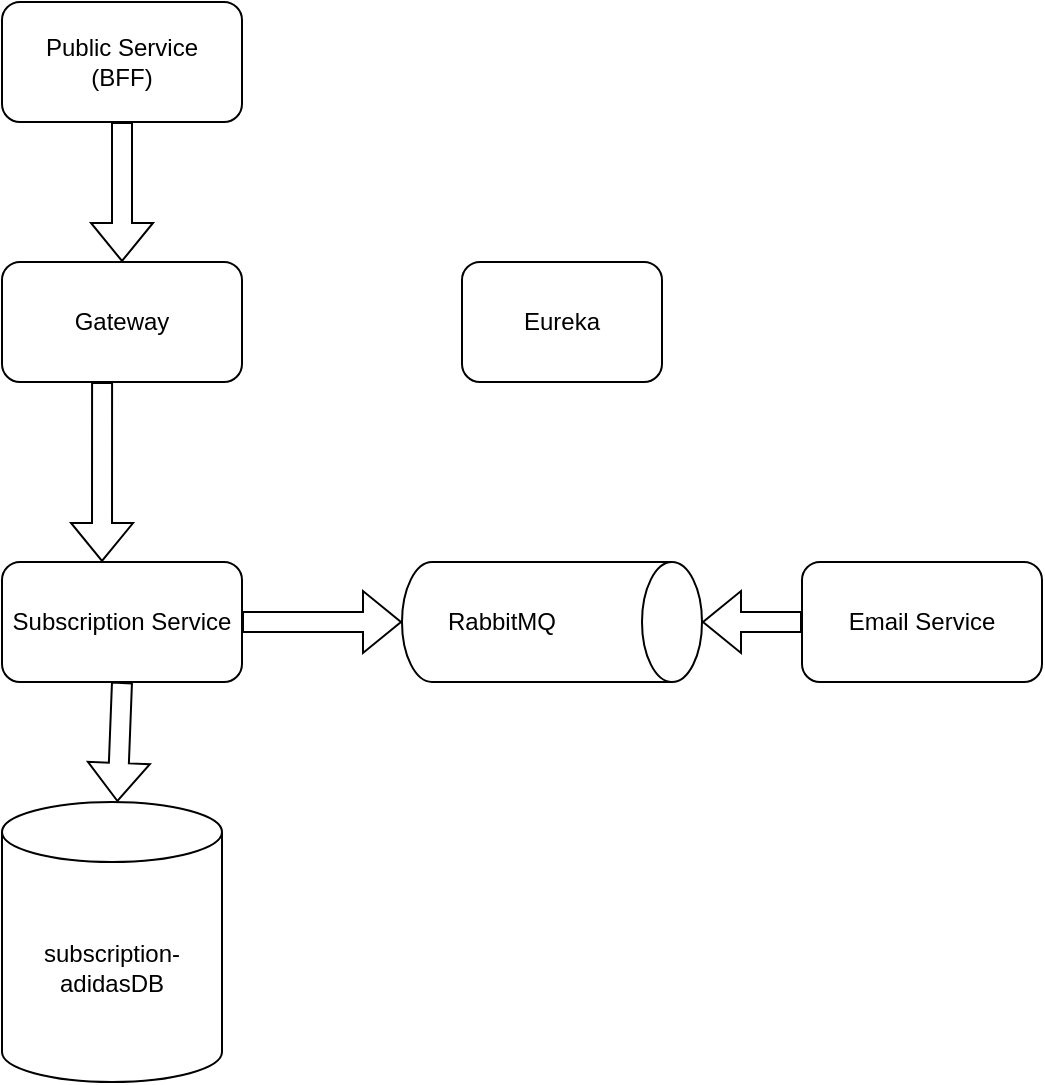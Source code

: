 <mxfile version="16.5.2" type="github">
  <diagram id="0Ud8t94oXoK0_suaDVSE" name="Page-1">
    <mxGraphModel dx="1054" dy="839" grid="1" gridSize="10" guides="1" tooltips="1" connect="1" arrows="1" fold="1" page="1" pageScale="1" pageWidth="850" pageHeight="1100" math="0" shadow="0">
      <root>
        <mxCell id="0" />
        <mxCell id="1" parent="0" />
        <mxCell id="Ep602I1Flr8ZqDiZRVQu-1" value="Public Service&lt;br&gt;(BFF)" style="rounded=1;whiteSpace=wrap;html=1;" parent="1" vertex="1">
          <mxGeometry x="280" y="40" width="120" height="60" as="geometry" />
        </mxCell>
        <mxCell id="Ep602I1Flr8ZqDiZRVQu-2" value="Gateway" style="rounded=1;whiteSpace=wrap;html=1;" parent="1" vertex="1">
          <mxGeometry x="280" y="170" width="120" height="60" as="geometry" />
        </mxCell>
        <mxCell id="Ep602I1Flr8ZqDiZRVQu-3" value="Subscription Service" style="rounded=1;whiteSpace=wrap;html=1;" parent="1" vertex="1">
          <mxGeometry x="280" y="320" width="120" height="60" as="geometry" />
        </mxCell>
        <mxCell id="Ep602I1Flr8ZqDiZRVQu-4" value="" style="shape=cylinder3;boundedLbl=1;backgroundOutline=1;size=15;rotation=90;resizable=1;portConstraintRotation=0;metaEdit=0;html=1;labelBorderColor=none;whiteSpace=wrap;labelPosition=center;verticalLabelPosition=middle;align=center;verticalAlign=middle;" parent="1" vertex="1">
          <mxGeometry x="525" y="275" width="60" height="150" as="geometry" />
        </mxCell>
        <mxCell id="Ep602I1Flr8ZqDiZRVQu-5" value="RabbitMQ" style="text;html=1;strokeColor=none;fillColor=none;align=center;verticalAlign=middle;whiteSpace=wrap;rounded=0;labelBorderColor=none;" parent="1" vertex="1">
          <mxGeometry x="500" y="335" width="60" height="30" as="geometry" />
        </mxCell>
        <mxCell id="Ep602I1Flr8ZqDiZRVQu-6" value="Email Service&lt;br&gt;" style="rounded=1;whiteSpace=wrap;html=1;labelBorderColor=none;" parent="1" vertex="1">
          <mxGeometry x="680" y="320" width="120" height="60" as="geometry" />
        </mxCell>
        <mxCell id="Ep602I1Flr8ZqDiZRVQu-7" value="" style="shape=flexArrow;endArrow=classic;html=1;rounded=0;exitX=0;exitY=0.5;exitDx=0;exitDy=0;" parent="1" source="Ep602I1Flr8ZqDiZRVQu-6" target="Ep602I1Flr8ZqDiZRVQu-4" edge="1">
          <mxGeometry width="50" height="50" relative="1" as="geometry">
            <mxPoint x="585" y="400" as="sourcePoint" />
            <mxPoint x="610" y="200" as="targetPoint" />
          </mxGeometry>
        </mxCell>
        <mxCell id="Ep602I1Flr8ZqDiZRVQu-8" value="" style="shape=flexArrow;endArrow=classic;html=1;rounded=0;exitX=1;exitY=0.5;exitDx=0;exitDy=0;entryX=0.5;entryY=1;entryDx=0;entryDy=0;entryPerimeter=0;" parent="1" source="Ep602I1Flr8ZqDiZRVQu-3" target="Ep602I1Flr8ZqDiZRVQu-4" edge="1">
          <mxGeometry width="50" height="50" relative="1" as="geometry">
            <mxPoint x="430" y="450" as="sourcePoint" />
            <mxPoint x="480" y="400" as="targetPoint" />
          </mxGeometry>
        </mxCell>
        <mxCell id="Ep602I1Flr8ZqDiZRVQu-9" value="" style="shape=flexArrow;endArrow=classic;html=1;rounded=0;exitX=0.5;exitY=1;exitDx=0;exitDy=0;entryX=0.5;entryY=0;entryDx=0;entryDy=0;" parent="1" source="Ep602I1Flr8ZqDiZRVQu-1" target="Ep602I1Flr8ZqDiZRVQu-2" edge="1">
          <mxGeometry width="50" height="50" relative="1" as="geometry">
            <mxPoint x="450" y="110" as="sourcePoint" />
            <mxPoint x="500" y="60" as="targetPoint" />
          </mxGeometry>
        </mxCell>
        <mxCell id="Ep602I1Flr8ZqDiZRVQu-10" value="" style="shape=flexArrow;endArrow=classic;html=1;rounded=0;exitX=0.417;exitY=1;exitDx=0;exitDy=0;exitPerimeter=0;" parent="1" source="Ep602I1Flr8ZqDiZRVQu-2" edge="1">
          <mxGeometry width="50" height="50" relative="1" as="geometry">
            <mxPoint x="170" y="350" as="sourcePoint" />
            <mxPoint x="330" y="320" as="targetPoint" />
          </mxGeometry>
        </mxCell>
        <mxCell id="Ep602I1Flr8ZqDiZRVQu-11" value="Eureka" style="rounded=1;whiteSpace=wrap;html=1;labelBorderColor=none;" parent="1" vertex="1">
          <mxGeometry x="510" y="170" width="100" height="60" as="geometry" />
        </mxCell>
        <mxCell id="l3Tesa2Yg0CU12rR3-kD-1" value="subscription-adidasDB" style="shape=cylinder3;whiteSpace=wrap;html=1;boundedLbl=1;backgroundOutline=1;size=15;labelBorderColor=none;" vertex="1" parent="1">
          <mxGeometry x="280" y="440" width="110" height="140" as="geometry" />
        </mxCell>
        <mxCell id="l3Tesa2Yg0CU12rR3-kD-2" value="" style="shape=flexArrow;endArrow=classic;html=1;rounded=0;exitX=0.5;exitY=1;exitDx=0;exitDy=0;" edge="1" parent="1" source="Ep602I1Flr8ZqDiZRVQu-3" target="l3Tesa2Yg0CU12rR3-kD-1">
          <mxGeometry width="50" height="50" relative="1" as="geometry">
            <mxPoint x="160" y="400" as="sourcePoint" />
            <mxPoint x="210" y="350" as="targetPoint" />
          </mxGeometry>
        </mxCell>
      </root>
    </mxGraphModel>
  </diagram>
</mxfile>
